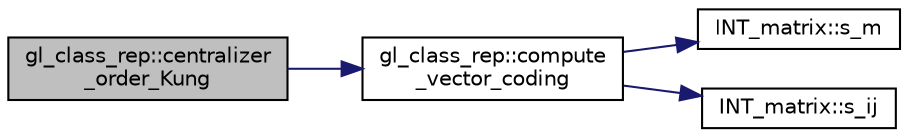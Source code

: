 digraph "gl_class_rep::centralizer_order_Kung"
{
  edge [fontname="Helvetica",fontsize="10",labelfontname="Helvetica",labelfontsize="10"];
  node [fontname="Helvetica",fontsize="10",shape=record];
  rankdir="LR";
  Node4 [label="gl_class_rep::centralizer\l_order_Kung",height=0.2,width=0.4,color="black", fillcolor="grey75", style="filled", fontcolor="black"];
  Node4 -> Node5 [color="midnightblue",fontsize="10",style="solid",fontname="Helvetica"];
  Node5 [label="gl_class_rep::compute\l_vector_coding",height=0.2,width=0.4,color="black", fillcolor="white", style="filled",URL="$d9/d5d/classgl__class__rep.html#ae202478be1618fdcc5e047b40a614973"];
  Node5 -> Node6 [color="midnightblue",fontsize="10",style="solid",fontname="Helvetica"];
  Node6 [label="INT_matrix::s_m",height=0.2,width=0.4,color="black", fillcolor="white", style="filled",URL="$d9/dd1/class_i_n_t__matrix.html#a973ad2dc199432b050a81eda1d75c986"];
  Node5 -> Node7 [color="midnightblue",fontsize="10",style="solid",fontname="Helvetica"];
  Node7 [label="INT_matrix::s_ij",height=0.2,width=0.4,color="black", fillcolor="white", style="filled",URL="$d9/dd1/class_i_n_t__matrix.html#a495bf91b533aa26fd82c276b8c38aec7"];
}
